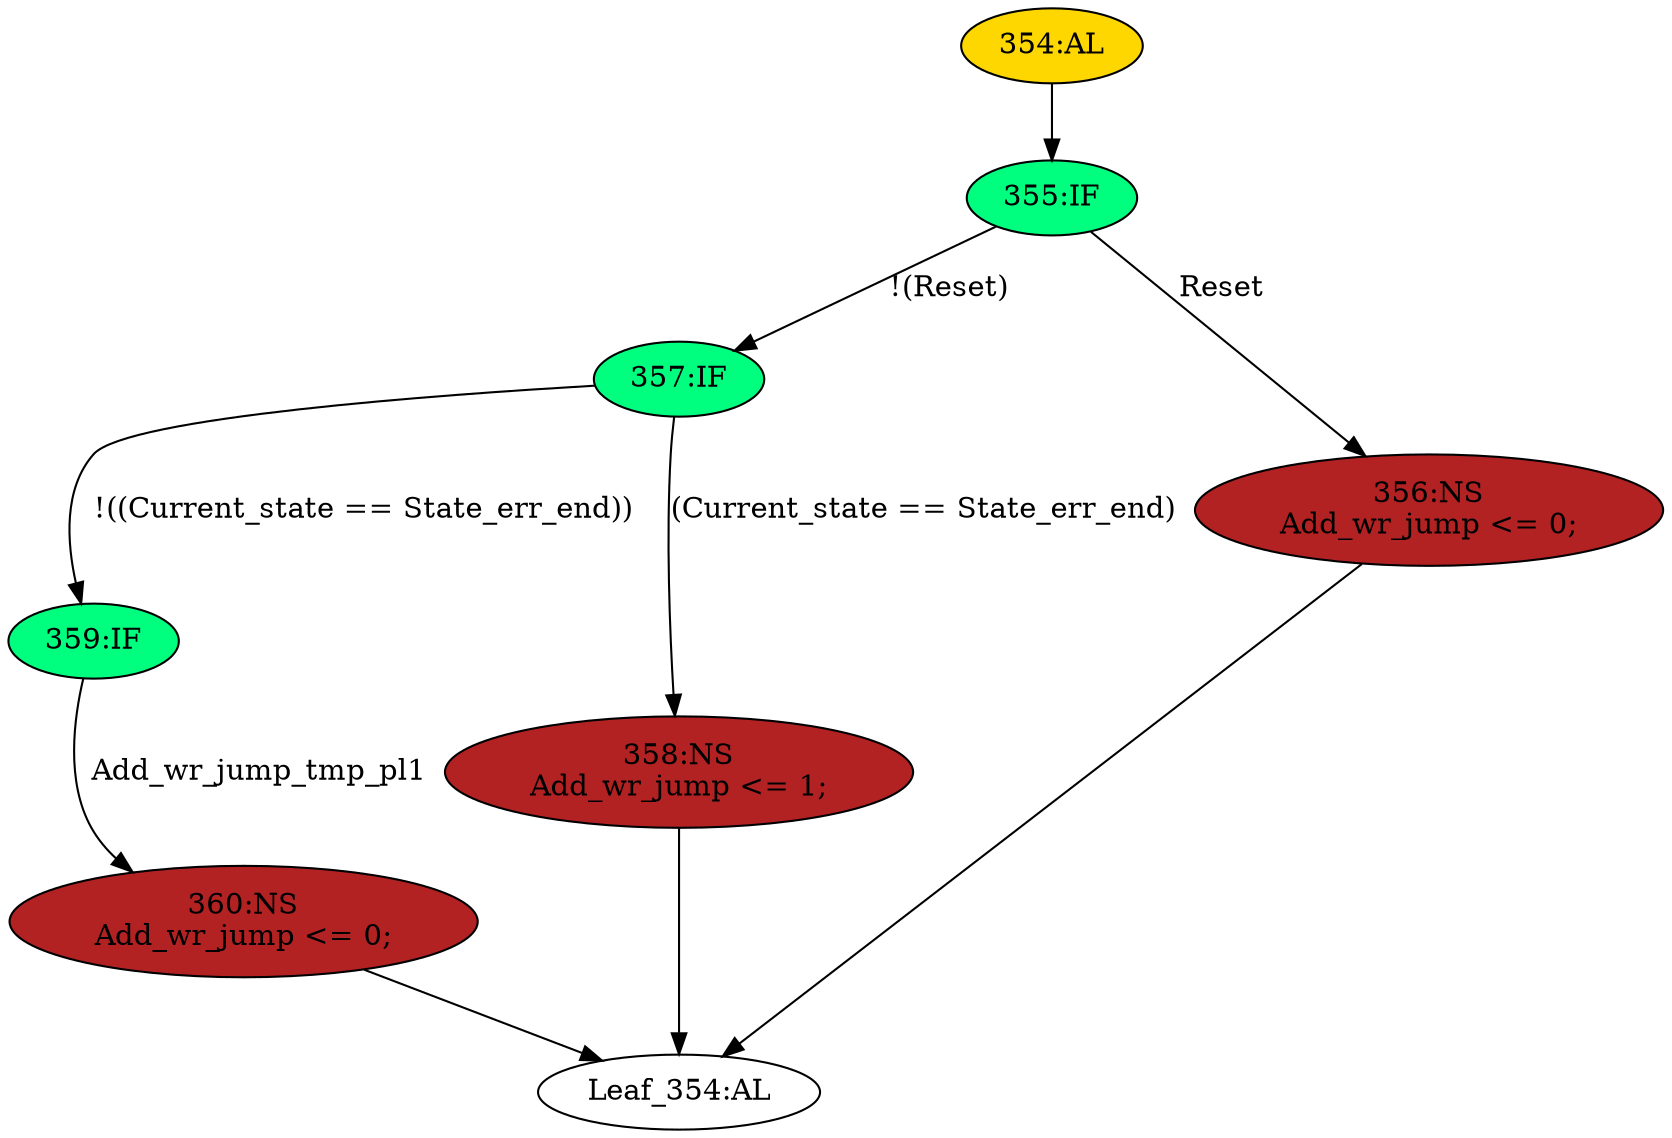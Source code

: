strict digraph "" {
	node [label="\N"];
	"357:IF"	 [ast="<pyverilog.vparser.ast.IfStatement object at 0x7fbd1c2d35d0>",
		fillcolor=springgreen,
		label="357:IF",
		statements="[]",
		style=filled,
		typ=IfStatement];
	"359:IF"	 [ast="<pyverilog.vparser.ast.IfStatement object at 0x7fbd1c2d3610>",
		fillcolor=springgreen,
		label="359:IF",
		statements="[]",
		style=filled,
		typ=IfStatement];
	"357:IF" -> "359:IF"	 [cond="['Current_state', 'State_err_end']",
		label="!((Current_state == State_err_end))",
		lineno=357];
	"358:NS"	 [ast="<pyverilog.vparser.ast.NonblockingSubstitution object at 0x7fbd1c2d3810>",
		fillcolor=firebrick,
		label="358:NS
Add_wr_jump <= 1;",
		statements="[<pyverilog.vparser.ast.NonblockingSubstitution object at 0x7fbd1c2d3810>]",
		style=filled,
		typ=NonblockingSubstitution];
	"357:IF" -> "358:NS"	 [cond="['Current_state', 'State_err_end']",
		label="(Current_state == State_err_end)",
		lineno=357];
	"Leaf_354:AL"	 [def_var="['Add_wr_jump']",
		label="Leaf_354:AL"];
	"360:NS"	 [ast="<pyverilog.vparser.ast.NonblockingSubstitution object at 0x7fbd1c2d3650>",
		fillcolor=firebrick,
		label="360:NS
Add_wr_jump <= 0;",
		statements="[<pyverilog.vparser.ast.NonblockingSubstitution object at 0x7fbd1c2d3650>]",
		style=filled,
		typ=NonblockingSubstitution];
	"359:IF" -> "360:NS"	 [cond="['Add_wr_jump_tmp_pl1']",
		label=Add_wr_jump_tmp_pl1,
		lineno=359];
	"356:NS"	 [ast="<pyverilog.vparser.ast.NonblockingSubstitution object at 0x7fbd1c2d3a90>",
		fillcolor=firebrick,
		label="356:NS
Add_wr_jump <= 0;",
		statements="[<pyverilog.vparser.ast.NonblockingSubstitution object at 0x7fbd1c2d3a90>]",
		style=filled,
		typ=NonblockingSubstitution];
	"356:NS" -> "Leaf_354:AL"	 [cond="[]",
		lineno=None];
	"360:NS" -> "Leaf_354:AL"	 [cond="[]",
		lineno=None];
	"355:IF"	 [ast="<pyverilog.vparser.ast.IfStatement object at 0x7fbd1c2d3bd0>",
		fillcolor=springgreen,
		label="355:IF",
		statements="[]",
		style=filled,
		typ=IfStatement];
	"355:IF" -> "357:IF"	 [cond="['Reset']",
		label="!(Reset)",
		lineno=355];
	"355:IF" -> "356:NS"	 [cond="['Reset']",
		label=Reset,
		lineno=355];
	"354:AL"	 [ast="<pyverilog.vparser.ast.Always object at 0x7fbd1c2d3c50>",
		clk_sens=True,
		fillcolor=gold,
		label="354:AL",
		sens="['Clk_MAC', 'Reset']",
		statements="[]",
		style=filled,
		typ=Always,
		use_var="['Reset', 'State_err_end', 'Current_state', 'Add_wr_jump_tmp_pl1']"];
	"354:AL" -> "355:IF"	 [cond="[]",
		lineno=None];
	"358:NS" -> "Leaf_354:AL"	 [cond="[]",
		lineno=None];
}
